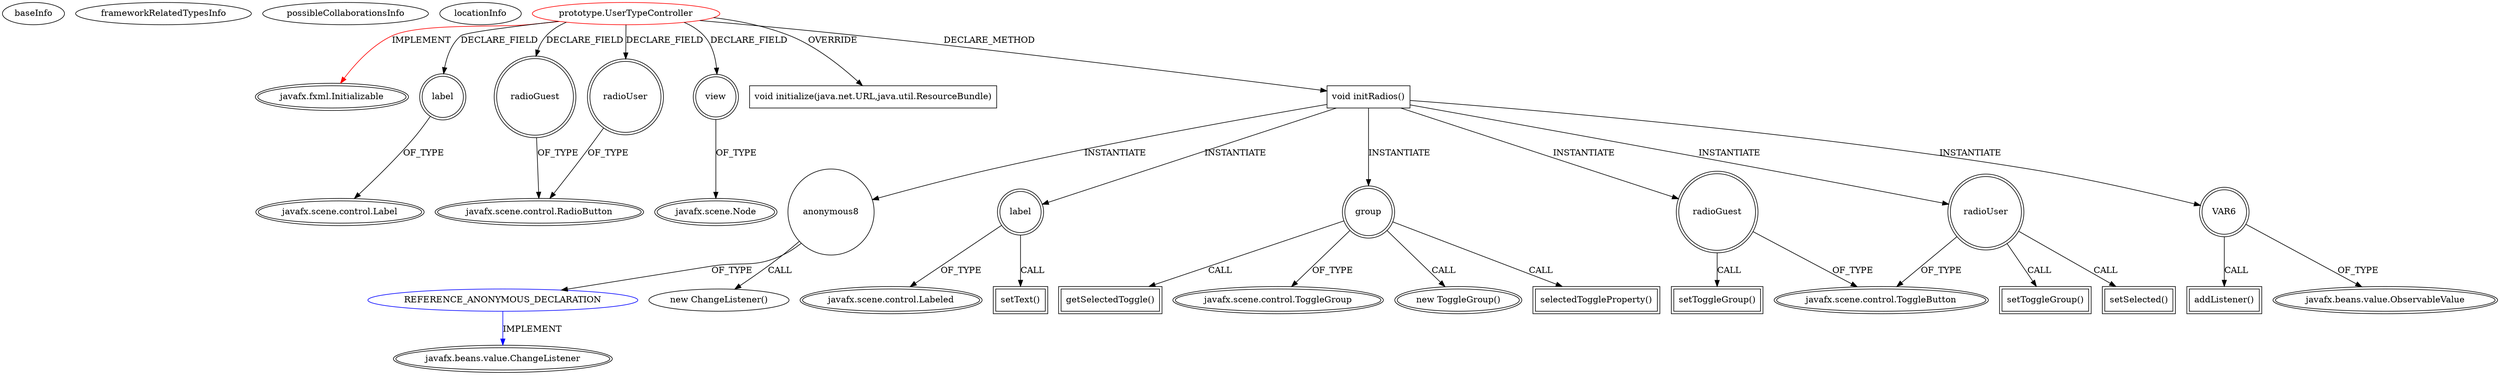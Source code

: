 digraph {
baseInfo[graphId=1660,category="extension_graph",isAnonymous=false,possibleRelation=true]
frameworkRelatedTypesInfo[0="javafx.fxml.Initializable"]
possibleCollaborationsInfo[0="1660~CLIENT_METHOD_DECLARATION-INSTANTIATION-~javafx.fxml.Initializable ~javafx.beans.value.ChangeListener ~false~true"]
locationInfo[projectName="a1153tm-FXProtoType",filePath="/a1153tm-FXProtoType/FXProtoType-master/src/prototype/UserTypeController.java",contextSignature="UserTypeController",graphId="1660"]
0[label="prototype.UserTypeController",vertexType="ROOT_CLIENT_CLASS_DECLARATION",isFrameworkType=false,color=red]
1[label="javafx.fxml.Initializable",vertexType="FRAMEWORK_INTERFACE_TYPE",isFrameworkType=true,peripheries=2]
2[label="label",vertexType="FIELD_DECLARATION",isFrameworkType=true,peripheries=2,shape=circle]
3[label="javafx.scene.control.Label",vertexType="FRAMEWORK_CLASS_TYPE",isFrameworkType=true,peripheries=2]
4[label="radioGuest",vertexType="FIELD_DECLARATION",isFrameworkType=true,peripheries=2,shape=circle]
5[label="javafx.scene.control.RadioButton",vertexType="FRAMEWORK_CLASS_TYPE",isFrameworkType=true,peripheries=2]
6[label="radioUser",vertexType="FIELD_DECLARATION",isFrameworkType=true,peripheries=2,shape=circle]
8[label="view",vertexType="FIELD_DECLARATION",isFrameworkType=true,peripheries=2,shape=circle]
9[label="javafx.scene.Node",vertexType="FRAMEWORK_CLASS_TYPE",isFrameworkType=true,peripheries=2]
10[label="void initialize(java.net.URL,java.util.ResourceBundle)",vertexType="OVERRIDING_METHOD_DECLARATION",isFrameworkType=false,shape=box]
19[label="void initRadios()",vertexType="CLIENT_METHOD_DECLARATION",isFrameworkType=false,shape=box]
21[label="group",vertexType="VARIABLE_EXPRESION",isFrameworkType=true,peripheries=2,shape=circle]
22[label="javafx.scene.control.ToggleGroup",vertexType="FRAMEWORK_CLASS_TYPE",isFrameworkType=true,peripheries=2]
20[label="new ToggleGroup()",vertexType="CONSTRUCTOR_CALL",isFrameworkType=true,peripheries=2]
23[label="radioGuest",vertexType="VARIABLE_EXPRESION",isFrameworkType=true,peripheries=2,shape=circle]
25[label="javafx.scene.control.ToggleButton",vertexType="FRAMEWORK_CLASS_TYPE",isFrameworkType=true,peripheries=2]
24[label="setToggleGroup()",vertexType="INSIDE_CALL",isFrameworkType=true,peripheries=2,shape=box]
26[label="radioUser",vertexType="VARIABLE_EXPRESION",isFrameworkType=true,peripheries=2,shape=circle]
27[label="setToggleGroup()",vertexType="INSIDE_CALL",isFrameworkType=true,peripheries=2,shape=box]
30[label="setSelected()",vertexType="INSIDE_CALL",isFrameworkType=true,peripheries=2,shape=box]
31[label="VAR6",vertexType="VARIABLE_EXPRESION",isFrameworkType=true,peripheries=2,shape=circle]
33[label="javafx.beans.value.ObservableValue",vertexType="FRAMEWORK_INTERFACE_TYPE",isFrameworkType=true,peripheries=2]
32[label="addListener()",vertexType="INSIDE_CALL",isFrameworkType=true,peripheries=2,shape=box]
35[label="selectedToggleProperty()",vertexType="INSIDE_CALL",isFrameworkType=true,peripheries=2,shape=box]
37[label="anonymous8",vertexType="VARIABLE_EXPRESION",isFrameworkType=false,shape=circle]
38[label="REFERENCE_ANONYMOUS_DECLARATION",vertexType="REFERENCE_ANONYMOUS_DECLARATION",isFrameworkType=false,color=blue]
39[label="javafx.beans.value.ChangeListener",vertexType="FRAMEWORK_INTERFACE_TYPE",isFrameworkType=true,peripheries=2]
36[label="new ChangeListener()",vertexType="CONSTRUCTOR_CALL",isFrameworkType=false]
41[label="getSelectedToggle()",vertexType="INSIDE_CALL",isFrameworkType=true,peripheries=2,shape=box]
42[label="label",vertexType="VARIABLE_EXPRESION",isFrameworkType=true,peripheries=2,shape=circle]
44[label="javafx.scene.control.Labeled",vertexType="FRAMEWORK_CLASS_TYPE",isFrameworkType=true,peripheries=2]
43[label="setText()",vertexType="INSIDE_CALL",isFrameworkType=true,peripheries=2,shape=box]
0->1[label="IMPLEMENT",color=red]
0->2[label="DECLARE_FIELD"]
2->3[label="OF_TYPE"]
0->4[label="DECLARE_FIELD"]
4->5[label="OF_TYPE"]
0->6[label="DECLARE_FIELD"]
6->5[label="OF_TYPE"]
0->8[label="DECLARE_FIELD"]
8->9[label="OF_TYPE"]
0->10[label="OVERRIDE"]
0->19[label="DECLARE_METHOD"]
19->21[label="INSTANTIATE"]
21->22[label="OF_TYPE"]
21->20[label="CALL"]
19->23[label="INSTANTIATE"]
23->25[label="OF_TYPE"]
23->24[label="CALL"]
19->26[label="INSTANTIATE"]
26->25[label="OF_TYPE"]
26->27[label="CALL"]
26->30[label="CALL"]
19->31[label="INSTANTIATE"]
31->33[label="OF_TYPE"]
31->32[label="CALL"]
21->35[label="CALL"]
19->37[label="INSTANTIATE"]
38->39[label="IMPLEMENT",color=blue]
37->38[label="OF_TYPE"]
37->36[label="CALL"]
21->41[label="CALL"]
19->42[label="INSTANTIATE"]
42->44[label="OF_TYPE"]
42->43[label="CALL"]
}
